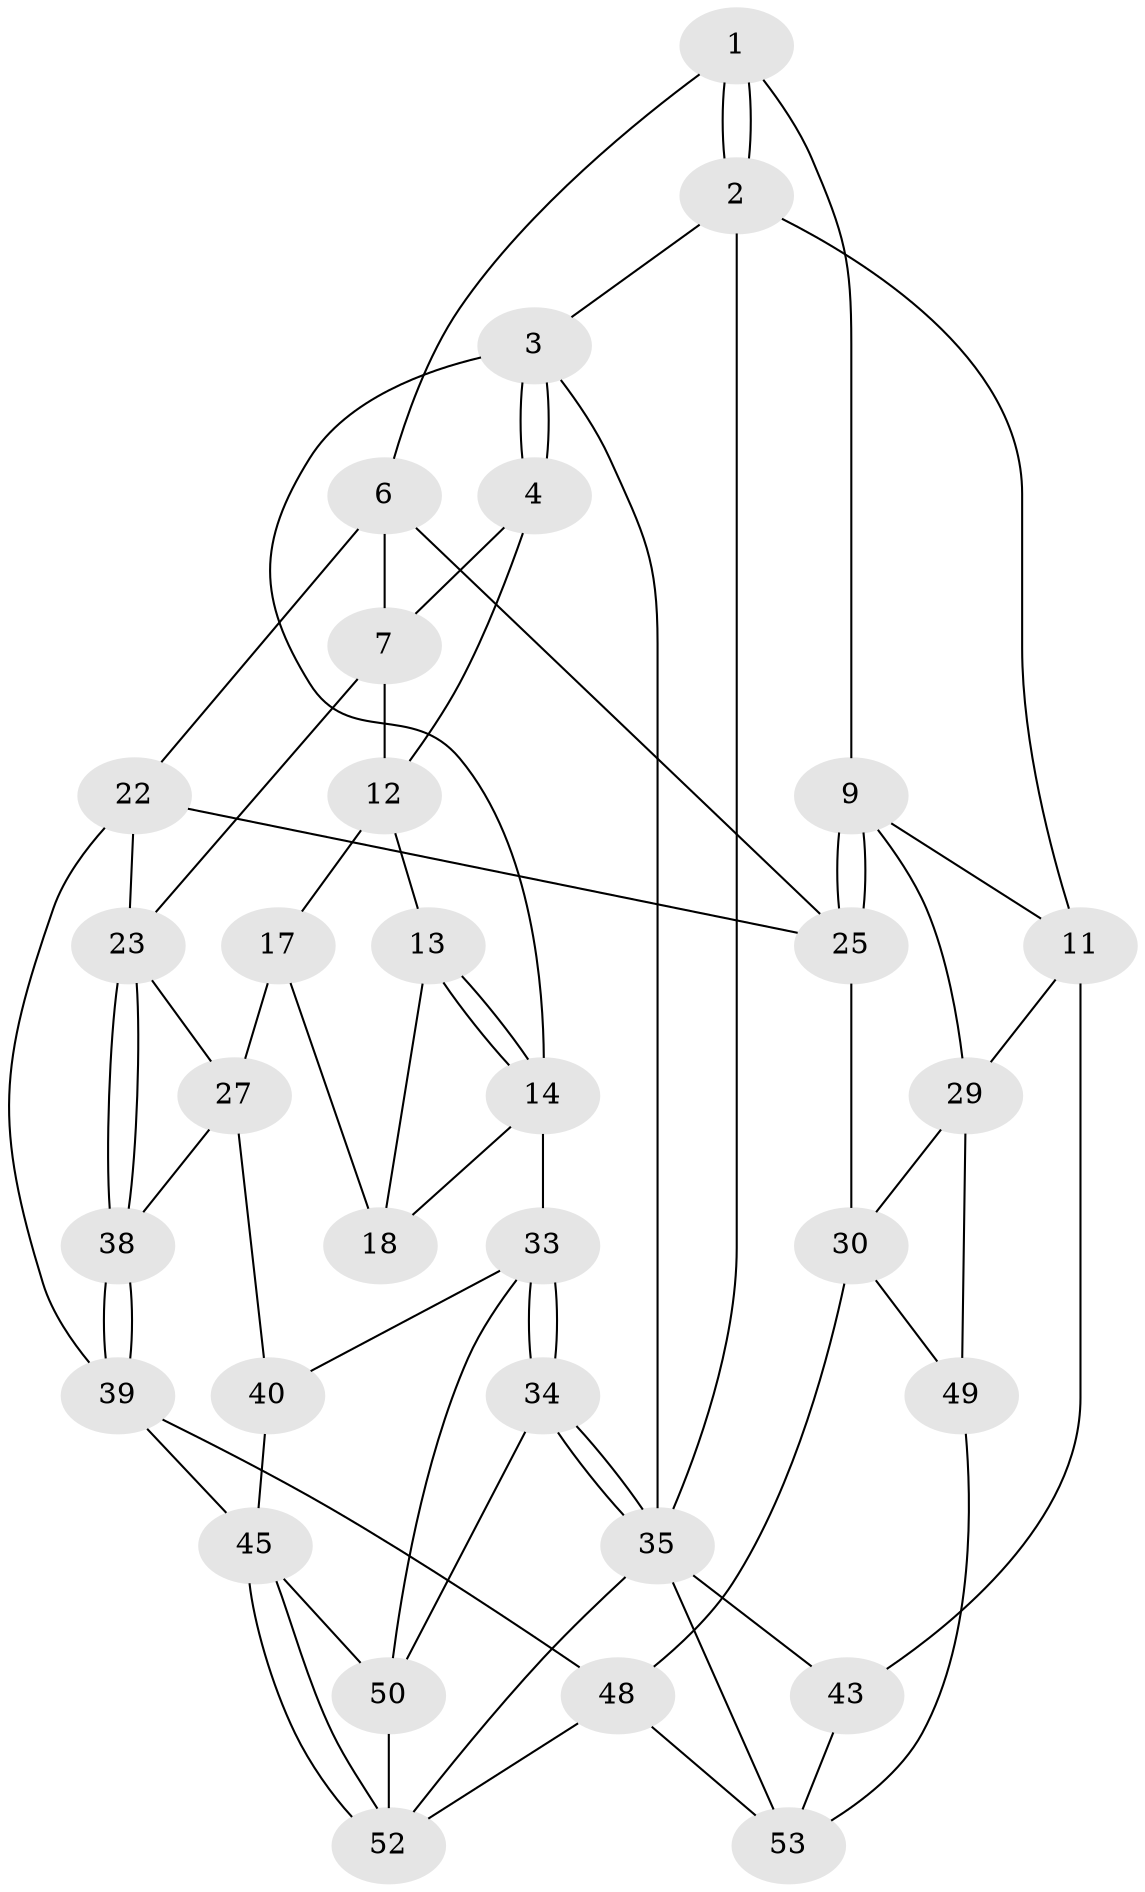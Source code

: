 // original degree distribution, {3: 0.03571428571428571, 5: 0.5357142857142857, 4: 0.23214285714285715, 6: 0.19642857142857142}
// Generated by graph-tools (version 1.1) at 2025/11/02/27/25 16:11:58]
// undirected, 32 vertices, 69 edges
graph export_dot {
graph [start="1"]
  node [color=gray90,style=filled];
  1 [pos="+0.5718639305635977+0",super="+5"];
  2 [pos="+1+0"];
  3 [pos="+0+0"];
  4 [pos="+0.28591085950004996+0",super="+8"];
  6 [pos="+0.48614720619671553+0.20685390351671346",super="+21"];
  7 [pos="+0.45281729495673734+0.20842161461450176",super="+15"];
  9 [pos="+0.8765289546802639+0.23563412365057243",super="+10"];
  11 [pos="+1+0.06546851753696836",super="+36"];
  12 [pos="+0.2837242613844214+0.155377445282868",super="+16"];
  13 [pos="+0.189370081188108+0.18373875737742656"];
  14 [pos="+0+0",super="+19"];
  17 [pos="+0.28240223078561943+0.3372767064730483",super="+26"];
  18 [pos="+0.17988875601349788+0.25396337124424573",super="+20"];
  22 [pos="+0.46112436945356333+0.4490863363532342",super="+32"];
  23 [pos="+0.44990206005695904+0.4492893976291301",super="+24"];
  25 [pos="+0.6151982562855958+0.36856789383801314",super="+31"];
  27 [pos="+0.2632230440469926+0.5048832051309142",super="+28"];
  29 [pos="+0.866609951145779+0.4330883958921685",super="+37"];
  30 [pos="+0.6964929756266431+0.5609007331310166",super="+47"];
  33 [pos="+0+0.4208138396576345",super="+41"];
  34 [pos="+0+1"];
  35 [pos="+0+1",super="+42"];
  38 [pos="+0.3856391270097896+0.5298869078889402"];
  39 [pos="+0.4487892582854268+0.734526279313822",super="+44"];
  40 [pos="+0.1986184411759564+0.5491356219736309"];
  43 [pos="+1+0.8223920645525383"];
  45 [pos="+0.3868862410754206+0.7661117690703414",super="+46"];
  48 [pos="+0.6098740194332019+0.85937101636764",super="+55"];
  49 [pos="+0.7806119822762373+0.7543055043938022"];
  50 [pos="+0.11738933414389205+0.6497232327117265",super="+51"];
  52 [pos="+0.22494203214015612+0.8632494110705137",super="+56"];
  53 [pos="+0.9533547030982092+0.8190825336629804",super="+54"];
  1 -- 2;
  1 -- 2;
  1 -- 9;
  1 -- 6;
  2 -- 3;
  2 -- 11;
  2 -- 35;
  3 -- 4;
  3 -- 4;
  3 -- 14;
  3 -- 35;
  4 -- 12;
  4 -- 7;
  6 -- 7;
  6 -- 25;
  6 -- 22;
  7 -- 23;
  7 -- 12;
  9 -- 25;
  9 -- 25;
  9 -- 11;
  9 -- 29;
  11 -- 43;
  11 -- 29;
  12 -- 13;
  12 -- 17;
  13 -- 14;
  13 -- 14;
  13 -- 18;
  14 -- 33;
  14 -- 18;
  17 -- 18 [weight=2];
  17 -- 27;
  22 -- 23;
  22 -- 25;
  22 -- 39;
  23 -- 38;
  23 -- 38;
  23 -- 27;
  25 -- 30;
  27 -- 38;
  27 -- 40;
  29 -- 30;
  29 -- 49;
  30 -- 48;
  30 -- 49;
  33 -- 34;
  33 -- 34;
  33 -- 40;
  33 -- 50;
  34 -- 35;
  34 -- 35;
  34 -- 50;
  35 -- 43;
  35 -- 53;
  35 -- 52;
  38 -- 39;
  38 -- 39;
  39 -- 48;
  39 -- 45;
  40 -- 45;
  43 -- 53;
  45 -- 52;
  45 -- 52;
  45 -- 50;
  48 -- 53;
  48 -- 52;
  49 -- 53;
  50 -- 52;
}
